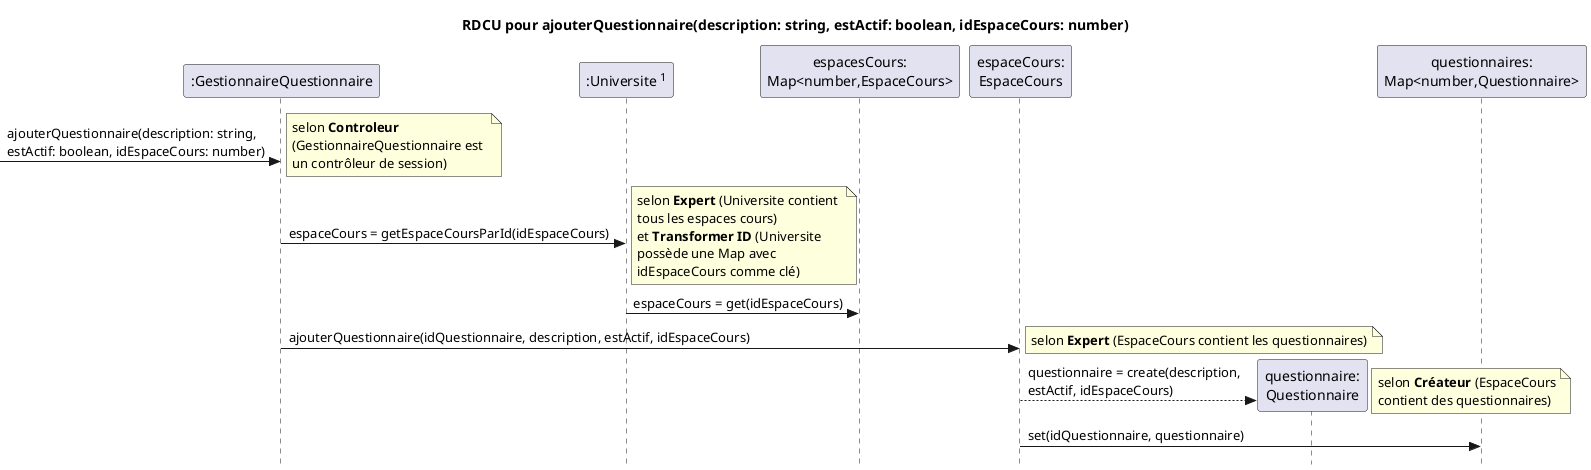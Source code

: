 @startuml
skinparam style strictuml
skinparam defaultfontname Verdana
title RDCU pour <b>ajouterQuestionnaire(description: string, estActif: boolean, idEspaceCours: number)</b>
participant ":GestionnaireQuestionnaire" as gq
participant "espaceCours:\nEspaceCours" as ec
participant ":Universite <sup>1</sup>" as u
participant "espacesCours:\nMap<number,EspaceCours>" as mec
participant "espaceCours:\nEspaceCours" as ec
participant "questionnaire:\nQuestionnaire" as q
participant "questionnaires:\nMap<number,Questionnaire>" as mq

->gq : ajouterQuestionnaire(description: string,\nestActif: boolean, idEspaceCours: number)
note right : selon <b>Controleur</b>\n(GestionnaireQuestionnaire est \nun contrôleur de session)

gq -> u : espaceCours = getEspaceCoursParId(idEspaceCours)
note right : selon <b>Expert</b> (Universite contient \ntous les espaces cours)\net <b>Transformer ID</b> (Universite\npossède une Map avec\nidEspaceCours comme clé)
u -> mec : espaceCours = get(idEspaceCours)

gq -> ec : ajouterQuestionnaire(idQuestionnaire, description, estActif, idEspaceCours)
note right : selon <b>Expert</b> (EspaceCours contient les questionnaires)

create q
ec --> q : questionnaire = create(description,\nestActif, idEspaceCours)
note right : selon <b>Créateur</b> (EspaceCours\ncontient des questionnaires)
ec -> mq : set(idQuestionnaire, questionnaire)
' note right : selon <b>Expert</b> (EspaceCours contient \nles questionnaires)

@enduml

